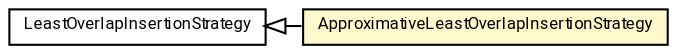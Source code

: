 #!/usr/local/bin/dot
#
# Class diagram 
# Generated by UMLGraph version R5_7_2-60-g0e99a6 (http://www.spinellis.gr/umlgraph/)
#

digraph G {
	graph [fontnames="svg"]
	edge [fontname="Roboto",fontsize=7,labelfontname="Roboto",labelfontsize=7,color="black"];
	node [fontname="Roboto",fontcolor="black",fontsize=8,shape=plaintext,margin=0,width=0,height=0];
	nodesep=0.15;
	ranksep=0.25;
	rankdir=LR;
	// de.lmu.ifi.dbs.elki.index.tree.spatial.rstarvariants.strategies.insert.ApproximativeLeastOverlapInsertionStrategy
	c1552546 [label=<<table title="de.lmu.ifi.dbs.elki.index.tree.spatial.rstarvariants.strategies.insert.ApproximativeLeastOverlapInsertionStrategy" border="0" cellborder="1" cellspacing="0" cellpadding="2" bgcolor="lemonChiffon" href="ApproximativeLeastOverlapInsertionStrategy.html" target="_parent">
		<tr><td><table border="0" cellspacing="0" cellpadding="1">
		<tr><td align="center" balign="center"> <font face="Roboto">ApproximativeLeastOverlapInsertionStrategy</font> </td></tr>
		</table></td></tr>
		</table>>, URL="ApproximativeLeastOverlapInsertionStrategy.html"];
	// de.lmu.ifi.dbs.elki.index.tree.spatial.rstarvariants.strategies.insert.LeastOverlapInsertionStrategy
	c1552548 [label=<<table title="de.lmu.ifi.dbs.elki.index.tree.spatial.rstarvariants.strategies.insert.LeastOverlapInsertionStrategy" border="0" cellborder="1" cellspacing="0" cellpadding="2" href="LeastOverlapInsertionStrategy.html" target="_parent">
		<tr><td><table border="0" cellspacing="0" cellpadding="1">
		<tr><td align="center" balign="center"> <font face="Roboto">LeastOverlapInsertionStrategy</font> </td></tr>
		</table></td></tr>
		</table>>, URL="LeastOverlapInsertionStrategy.html"];
	// de.lmu.ifi.dbs.elki.index.tree.spatial.rstarvariants.strategies.insert.ApproximativeLeastOverlapInsertionStrategy extends de.lmu.ifi.dbs.elki.index.tree.spatial.rstarvariants.strategies.insert.LeastOverlapInsertionStrategy
	c1552548 -> c1552546 [arrowtail=empty,dir=back,weight=10];
}

